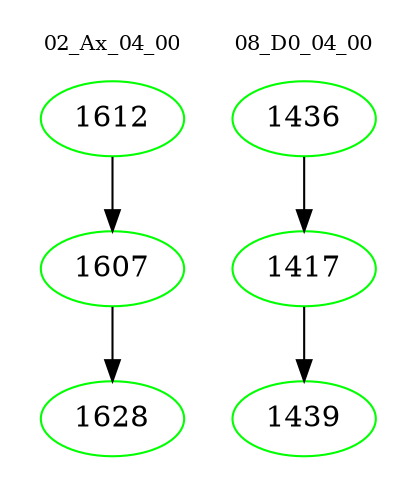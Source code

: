 digraph{
subgraph cluster_0 {
color = white
label = "02_Ax_04_00";
fontsize=10;
T0_1612 [label="1612", color="green"]
T0_1612 -> T0_1607 [color="black"]
T0_1607 [label="1607", color="green"]
T0_1607 -> T0_1628 [color="black"]
T0_1628 [label="1628", color="green"]
}
subgraph cluster_1 {
color = white
label = "08_D0_04_00";
fontsize=10;
T1_1436 [label="1436", color="green"]
T1_1436 -> T1_1417 [color="black"]
T1_1417 [label="1417", color="green"]
T1_1417 -> T1_1439 [color="black"]
T1_1439 [label="1439", color="green"]
}
}
